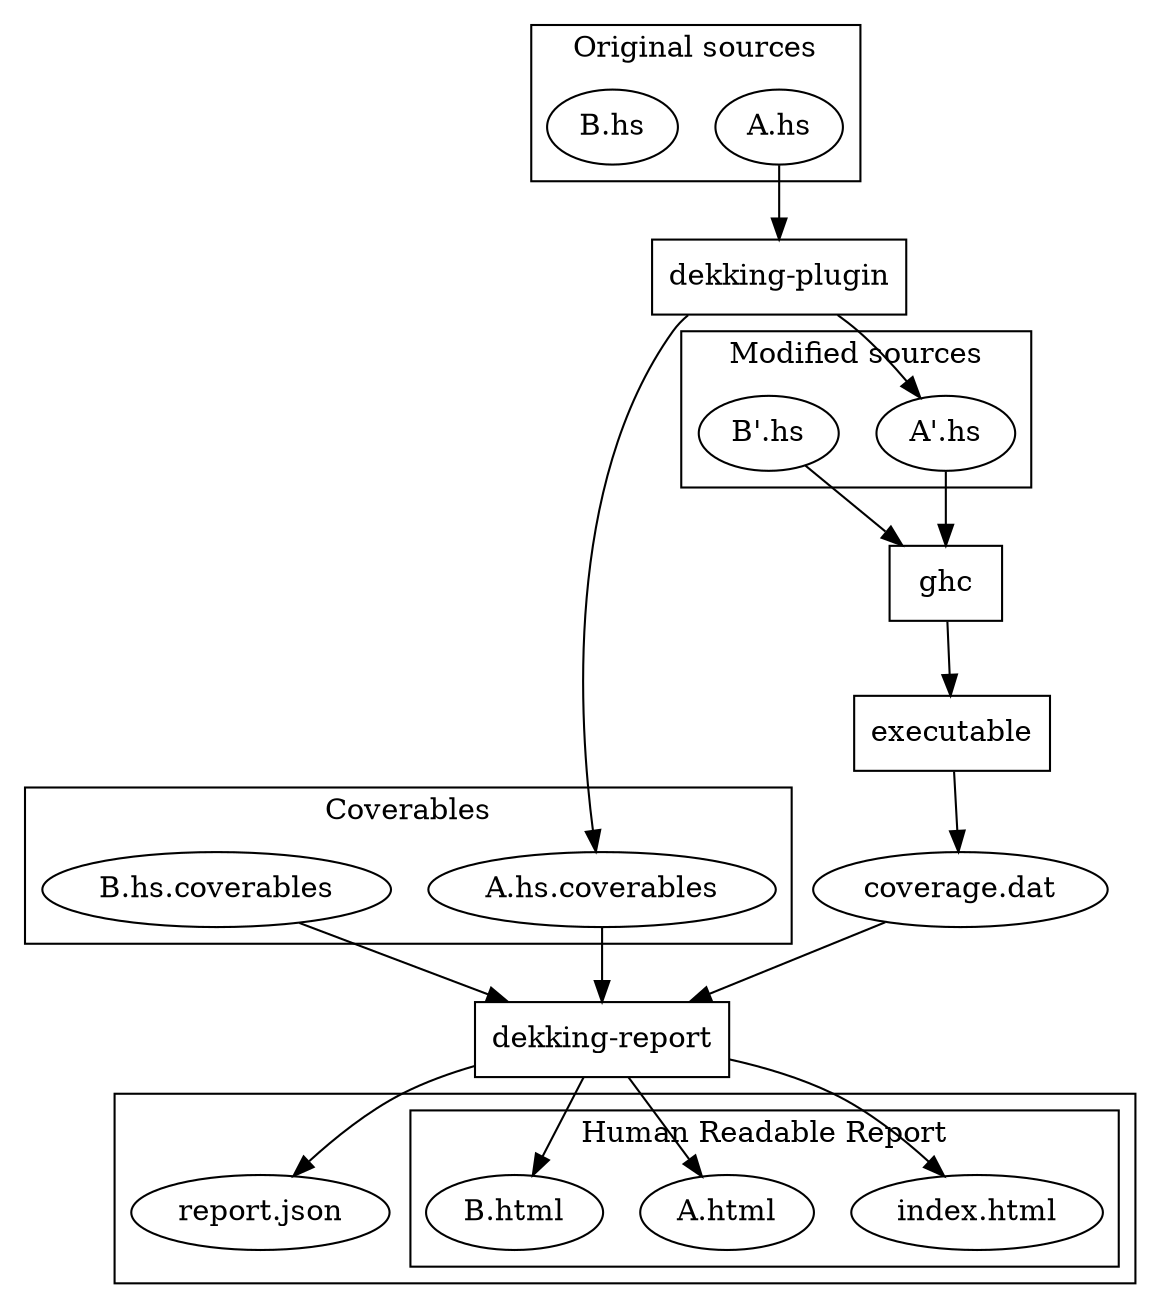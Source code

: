 digraph dekking {
  subgraph cluster_sources {
    ahs [ label = "A.hs" ];
    bhs [ label = "B.hs" ];
    label = "Original sources";
  };
  subgraph cluster_coverables {
    acs [ label = "A.hs.coverables" ];
    bcs [ label = "B.hs.coverables" ];
    label = "Coverables";
  }
  subgraph cluster_modified {
    aphs [ label = "A'.hs" ];
    bphs [ label = "B'.hs" ];
    label = "Modified sources";
  }

  plugin [ label = "dekking-plugin", shape = "rectangle" ];
  ghc [ label = "ghc", shape = "rectangle" ];

  coverage [ label = "coverage.dat" ];
  dekking_report [ label = "dekking-report", shape = "rectangle" ];
  executable [ label = "executable", shape = "rectangle"];

  subgraph cluster_report {
    subgraph cluster_report_html {
      report_html [ label = "index.html" ];
      report_a_html [ label = "A.html" ];
      report_b_html [ label = "B.html" ];
      label = "Human Readable Report";
    }
    report_json [ label = "report.json" ];
  }

  ahs -> plugin;
  plugin -> aphs;
  plugin -> acs;

  aphs -> ghc;
  bphs -> ghc;

  ghc -> executable;
  executable -> coverage

  coverage -> dekking_report;
  acs -> dekking_report;
  bcs -> dekking_report;

  dekking_report -> report_html;
  dekking_report -> report_a_html;
  dekking_report -> report_b_html;
  dekking_report -> report_json;


}
